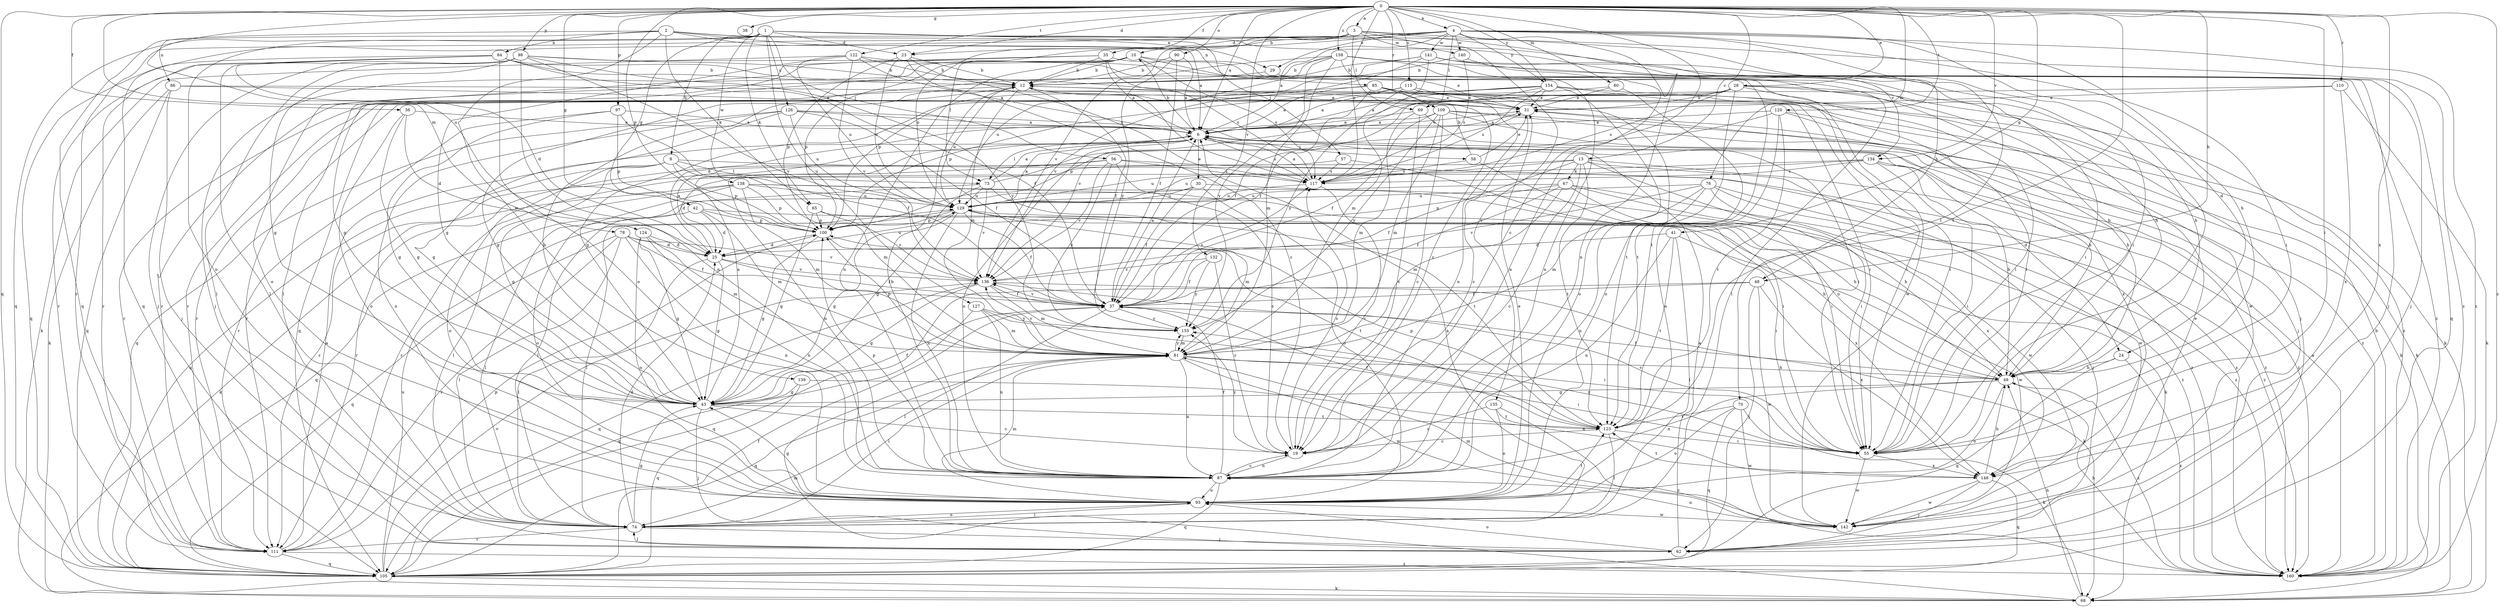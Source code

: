 strict digraph  {
0;
1;
2;
3;
4;
6;
8;
10;
12;
13;
19;
23;
24;
25;
28;
29;
30;
31;
35;
36;
37;
38;
41;
42;
43;
48;
49;
55;
56;
57;
58;
62;
65;
67;
68;
69;
70;
73;
74;
76;
78;
80;
81;
84;
85;
86;
87;
90;
93;
97;
98;
100;
105;
109;
110;
111;
115;
117;
120;
122;
123;
124;
126;
127;
129;
132;
134;
135;
136;
138;
139;
140;
141;
142;
148;
154;
155;
158;
160;
0 -> 3  [label=a];
0 -> 4  [label=a];
0 -> 6  [label=a];
0 -> 13  [label=c];
0 -> 19  [label=c];
0 -> 23  [label=d];
0 -> 28  [label=e];
0 -> 35  [label=f];
0 -> 36  [label=f];
0 -> 38  [label=g];
0 -> 41  [label=g];
0 -> 42  [label=g];
0 -> 48  [label=h];
0 -> 55  [label=i];
0 -> 76  [label=m];
0 -> 78  [label=m];
0 -> 80  [label=m];
0 -> 90  [label=o];
0 -> 97  [label=p];
0 -> 98  [label=p];
0 -> 100  [label=p];
0 -> 105  [label=q];
0 -> 109  [label=r];
0 -> 110  [label=r];
0 -> 115  [label=s];
0 -> 117  [label=s];
0 -> 120  [label=t];
0 -> 122  [label=t];
0 -> 123  [label=t];
0 -> 124  [label=u];
0 -> 132  [label=v];
0 -> 134  [label=v];
0 -> 148  [label=x];
0 -> 154  [label=y];
0 -> 158  [label=z];
0 -> 160  [label=z];
1 -> 8  [label=b];
1 -> 23  [label=d];
1 -> 42  [label=g];
1 -> 55  [label=i];
1 -> 56  [label=j];
1 -> 57  [label=j];
1 -> 65  [label=k];
1 -> 93  [label=o];
1 -> 105  [label=q];
1 -> 126  [label=u];
1 -> 127  [label=u];
1 -> 138  [label=w];
1 -> 160  [label=z];
2 -> 6  [label=a];
2 -> 29  [label=e];
2 -> 65  [label=k];
2 -> 84  [label=n];
2 -> 85  [label=n];
2 -> 86  [label=n];
2 -> 105  [label=q];
2 -> 134  [label=v];
2 -> 139  [label=w];
3 -> 10  [label=b];
3 -> 23  [label=d];
3 -> 48  [label=h];
3 -> 55  [label=i];
3 -> 69  [label=l];
3 -> 111  [label=r];
3 -> 129  [label=u];
3 -> 135  [label=v];
3 -> 140  [label=w];
4 -> 6  [label=a];
4 -> 24  [label=d];
4 -> 29  [label=e];
4 -> 49  [label=h];
4 -> 55  [label=i];
4 -> 69  [label=l];
4 -> 70  [label=l];
4 -> 73  [label=l];
4 -> 87  [label=n];
4 -> 105  [label=q];
4 -> 136  [label=v];
4 -> 140  [label=w];
4 -> 141  [label=w];
4 -> 154  [label=y];
4 -> 160  [label=z];
6 -> 10  [label=b];
6 -> 24  [label=d];
6 -> 30  [label=e];
6 -> 31  [label=e];
6 -> 58  [label=j];
6 -> 73  [label=l];
6 -> 87  [label=n];
6 -> 117  [label=s];
8 -> 43  [label=g];
8 -> 73  [label=l];
8 -> 81  [label=m];
8 -> 93  [label=o];
8 -> 100  [label=p];
8 -> 105  [label=q];
8 -> 160  [label=z];
10 -> 12  [label=b];
10 -> 31  [label=e];
10 -> 49  [label=h];
10 -> 62  [label=j];
10 -> 74  [label=l];
10 -> 87  [label=n];
10 -> 100  [label=p];
10 -> 117  [label=s];
12 -> 31  [label=e];
12 -> 37  [label=f];
12 -> 43  [label=g];
12 -> 81  [label=m];
12 -> 117  [label=s];
12 -> 129  [label=u];
13 -> 19  [label=c];
13 -> 37  [label=f];
13 -> 55  [label=i];
13 -> 67  [label=k];
13 -> 111  [label=r];
13 -> 123  [label=t];
13 -> 129  [label=u];
13 -> 142  [label=w];
13 -> 160  [label=z];
19 -> 87  [label=n];
19 -> 117  [label=s];
19 -> 155  [label=y];
23 -> 12  [label=b];
23 -> 19  [label=c];
23 -> 100  [label=p];
23 -> 117  [label=s];
23 -> 129  [label=u];
24 -> 49  [label=h];
24 -> 105  [label=q];
24 -> 160  [label=z];
25 -> 6  [label=a];
25 -> 37  [label=f];
25 -> 43  [label=g];
25 -> 74  [label=l];
25 -> 129  [label=u];
25 -> 136  [label=v];
28 -> 25  [label=d];
28 -> 31  [label=e];
28 -> 55  [label=i];
28 -> 93  [label=o];
28 -> 117  [label=s];
28 -> 136  [label=v];
28 -> 142  [label=w];
28 -> 160  [label=z];
29 -> 111  [label=r];
29 -> 160  [label=z];
30 -> 37  [label=f];
30 -> 68  [label=k];
30 -> 93  [label=o];
30 -> 105  [label=q];
30 -> 129  [label=u];
31 -> 6  [label=a];
31 -> 19  [label=c];
31 -> 148  [label=x];
35 -> 6  [label=a];
35 -> 12  [label=b];
35 -> 43  [label=g];
35 -> 49  [label=h];
35 -> 93  [label=o];
35 -> 117  [label=s];
36 -> 6  [label=a];
36 -> 25  [label=d];
36 -> 43  [label=g];
36 -> 93  [label=o];
37 -> 6  [label=a];
37 -> 74  [label=l];
37 -> 117  [label=s];
37 -> 136  [label=v];
37 -> 155  [label=y];
41 -> 25  [label=d];
41 -> 74  [label=l];
41 -> 87  [label=n];
41 -> 123  [label=t];
41 -> 142  [label=w];
42 -> 25  [label=d];
42 -> 74  [label=l];
42 -> 81  [label=m];
42 -> 100  [label=p];
42 -> 148  [label=x];
43 -> 6  [label=a];
43 -> 12  [label=b];
43 -> 19  [label=c];
43 -> 37  [label=f];
43 -> 62  [label=j];
43 -> 123  [label=t];
48 -> 37  [label=f];
48 -> 62  [label=j];
48 -> 105  [label=q];
48 -> 142  [label=w];
48 -> 148  [label=x];
49 -> 37  [label=f];
49 -> 43  [label=g];
49 -> 87  [label=n];
49 -> 93  [label=o];
49 -> 129  [label=u];
49 -> 160  [label=z];
55 -> 136  [label=v];
55 -> 142  [label=w];
55 -> 148  [label=x];
55 -> 155  [label=y];
56 -> 19  [label=c];
56 -> 87  [label=n];
56 -> 111  [label=r];
56 -> 117  [label=s];
56 -> 136  [label=v];
56 -> 155  [label=y];
56 -> 160  [label=z];
57 -> 55  [label=i];
57 -> 111  [label=r];
57 -> 117  [label=s];
58 -> 12  [label=b];
58 -> 31  [label=e];
58 -> 55  [label=i];
58 -> 117  [label=s];
62 -> 6  [label=a];
62 -> 74  [label=l];
62 -> 93  [label=o];
65 -> 43  [label=g];
65 -> 49  [label=h];
65 -> 100  [label=p];
65 -> 136  [label=v];
67 -> 37  [label=f];
67 -> 49  [label=h];
67 -> 81  [label=m];
67 -> 100  [label=p];
67 -> 129  [label=u];
67 -> 148  [label=x];
67 -> 160  [label=z];
68 -> 49  [label=h];
68 -> 81  [label=m];
69 -> 6  [label=a];
69 -> 19  [label=c];
69 -> 49  [label=h];
69 -> 81  [label=m];
70 -> 68  [label=k];
70 -> 93  [label=o];
70 -> 105  [label=q];
70 -> 123  [label=t];
70 -> 142  [label=w];
73 -> 6  [label=a];
73 -> 31  [label=e];
73 -> 43  [label=g];
73 -> 74  [label=l];
73 -> 123  [label=t];
73 -> 129  [label=u];
73 -> 136  [label=v];
74 -> 6  [label=a];
74 -> 25  [label=d];
74 -> 43  [label=g];
74 -> 62  [label=j];
74 -> 93  [label=o];
74 -> 111  [label=r];
76 -> 62  [label=j];
76 -> 81  [label=m];
76 -> 87  [label=n];
76 -> 129  [label=u];
76 -> 136  [label=v];
76 -> 142  [label=w];
76 -> 160  [label=z];
78 -> 25  [label=d];
78 -> 37  [label=f];
78 -> 74  [label=l];
78 -> 87  [label=n];
78 -> 105  [label=q];
78 -> 111  [label=r];
78 -> 136  [label=v];
80 -> 31  [label=e];
80 -> 105  [label=q];
80 -> 123  [label=t];
81 -> 49  [label=h];
81 -> 55  [label=i];
81 -> 74  [label=l];
81 -> 87  [label=n];
81 -> 100  [label=p];
81 -> 105  [label=q];
81 -> 136  [label=v];
81 -> 142  [label=w];
81 -> 155  [label=y];
84 -> 12  [label=b];
84 -> 19  [label=c];
84 -> 25  [label=d];
84 -> 37  [label=f];
84 -> 74  [label=l];
84 -> 93  [label=o];
84 -> 105  [label=q];
84 -> 111  [label=r];
85 -> 6  [label=a];
85 -> 31  [label=e];
85 -> 37  [label=f];
85 -> 55  [label=i];
85 -> 87  [label=n];
85 -> 111  [label=r];
85 -> 123  [label=t];
86 -> 31  [label=e];
86 -> 55  [label=i];
86 -> 62  [label=j];
86 -> 68  [label=k];
86 -> 105  [label=q];
87 -> 12  [label=b];
87 -> 19  [label=c];
87 -> 37  [label=f];
87 -> 93  [label=o];
87 -> 100  [label=p];
87 -> 105  [label=q];
90 -> 6  [label=a];
90 -> 12  [label=b];
90 -> 37  [label=f];
90 -> 155  [label=y];
93 -> 31  [label=e];
93 -> 43  [label=g];
93 -> 74  [label=l];
93 -> 81  [label=m];
93 -> 123  [label=t];
93 -> 142  [label=w];
97 -> 6  [label=a];
97 -> 37  [label=f];
97 -> 43  [label=g];
97 -> 100  [label=p];
97 -> 111  [label=r];
98 -> 12  [label=b];
98 -> 43  [label=g];
98 -> 62  [label=j];
98 -> 74  [label=l];
98 -> 87  [label=n];
98 -> 111  [label=r];
98 -> 123  [label=t];
98 -> 136  [label=v];
98 -> 155  [label=y];
100 -> 25  [label=d];
100 -> 43  [label=g];
100 -> 123  [label=t];
105 -> 37  [label=f];
105 -> 68  [label=k];
105 -> 129  [label=u];
105 -> 136  [label=v];
109 -> 6  [label=a];
109 -> 19  [label=c];
109 -> 37  [label=f];
109 -> 62  [label=j];
109 -> 68  [label=k];
109 -> 81  [label=m];
109 -> 155  [label=y];
109 -> 160  [label=z];
110 -> 31  [label=e];
110 -> 68  [label=k];
110 -> 111  [label=r];
110 -> 148  [label=x];
111 -> 6  [label=a];
111 -> 100  [label=p];
111 -> 105  [label=q];
111 -> 160  [label=z];
115 -> 6  [label=a];
115 -> 31  [label=e];
115 -> 55  [label=i];
115 -> 68  [label=k];
115 -> 100  [label=p];
115 -> 155  [label=y];
117 -> 6  [label=a];
117 -> 19  [label=c];
117 -> 129  [label=u];
120 -> 6  [label=a];
120 -> 49  [label=h];
120 -> 68  [label=k];
120 -> 93  [label=o];
120 -> 100  [label=p];
120 -> 123  [label=t];
122 -> 6  [label=a];
122 -> 12  [label=b];
122 -> 43  [label=g];
122 -> 68  [label=k];
122 -> 129  [label=u];
122 -> 136  [label=v];
122 -> 142  [label=w];
123 -> 19  [label=c];
123 -> 37  [label=f];
123 -> 55  [label=i];
123 -> 74  [label=l];
123 -> 100  [label=p];
124 -> 25  [label=d];
124 -> 43  [label=g];
124 -> 81  [label=m];
124 -> 87  [label=n];
124 -> 93  [label=o];
126 -> 6  [label=a];
126 -> 37  [label=f];
126 -> 43  [label=g];
126 -> 55  [label=i];
126 -> 93  [label=o];
126 -> 105  [label=q];
126 -> 129  [label=u];
127 -> 55  [label=i];
127 -> 81  [label=m];
127 -> 87  [label=n];
127 -> 105  [label=q];
127 -> 155  [label=y];
129 -> 6  [label=a];
129 -> 37  [label=f];
129 -> 43  [label=g];
129 -> 55  [label=i];
129 -> 74  [label=l];
129 -> 81  [label=m];
129 -> 87  [label=n];
129 -> 100  [label=p];
132 -> 19  [label=c];
132 -> 37  [label=f];
132 -> 136  [label=v];
132 -> 155  [label=y];
134 -> 25  [label=d];
134 -> 49  [label=h];
134 -> 55  [label=i];
134 -> 117  [label=s];
134 -> 129  [label=u];
134 -> 160  [label=z];
135 -> 19  [label=c];
135 -> 93  [label=o];
135 -> 123  [label=t];
135 -> 160  [label=z];
136 -> 37  [label=f];
136 -> 43  [label=g];
136 -> 68  [label=k];
136 -> 81  [label=m];
136 -> 105  [label=q];
138 -> 49  [label=h];
138 -> 68  [label=k];
138 -> 74  [label=l];
138 -> 81  [label=m];
138 -> 93  [label=o];
138 -> 100  [label=p];
138 -> 129  [label=u];
138 -> 160  [label=z];
139 -> 43  [label=g];
139 -> 105  [label=q];
139 -> 148  [label=x];
140 -> 12  [label=b];
140 -> 87  [label=n];
140 -> 117  [label=s];
141 -> 12  [label=b];
141 -> 49  [label=h];
141 -> 62  [label=j];
141 -> 81  [label=m];
141 -> 100  [label=p];
141 -> 105  [label=q];
141 -> 136  [label=v];
142 -> 31  [label=e];
142 -> 81  [label=m];
142 -> 87  [label=n];
148 -> 49  [label=h];
148 -> 62  [label=j];
148 -> 105  [label=q];
148 -> 123  [label=t];
148 -> 142  [label=w];
154 -> 6  [label=a];
154 -> 31  [label=e];
154 -> 37  [label=f];
154 -> 43  [label=g];
154 -> 55  [label=i];
154 -> 62  [label=j];
154 -> 93  [label=o];
154 -> 111  [label=r];
154 -> 117  [label=s];
155 -> 81  [label=m];
158 -> 12  [label=b];
158 -> 55  [label=i];
158 -> 62  [label=j];
158 -> 74  [label=l];
158 -> 81  [label=m];
158 -> 87  [label=n];
158 -> 111  [label=r];
158 -> 129  [label=u];
158 -> 155  [label=y];
160 -> 6  [label=a];
160 -> 12  [label=b];
160 -> 49  [label=h];
}
